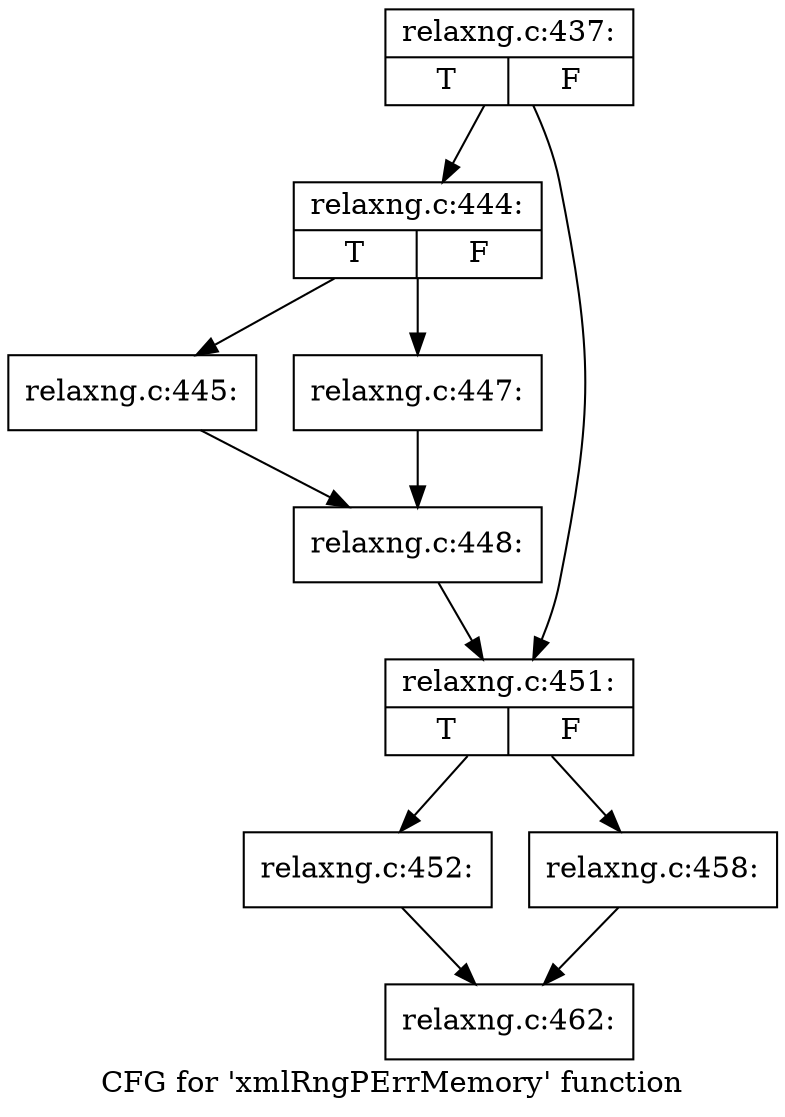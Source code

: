 digraph "CFG for 'xmlRngPErrMemory' function" {
	label="CFG for 'xmlRngPErrMemory' function";

	Node0x3b5e750 [shape=record,label="{relaxng.c:437:|{<s0>T|<s1>F}}"];
	Node0x3b5e750 -> Node0x3b60df0;
	Node0x3b5e750 -> Node0x3b60e40;
	Node0x3b60df0 [shape=record,label="{relaxng.c:444:|{<s0>T|<s1>F}}"];
	Node0x3b60df0 -> Node0x3b61200;
	Node0x3b60df0 -> Node0x3b612a0;
	Node0x3b61200 [shape=record,label="{relaxng.c:445:}"];
	Node0x3b61200 -> Node0x3b61250;
	Node0x3b612a0 [shape=record,label="{relaxng.c:447:}"];
	Node0x3b612a0 -> Node0x3b61250;
	Node0x3b61250 [shape=record,label="{relaxng.c:448:}"];
	Node0x3b61250 -> Node0x3b60e40;
	Node0x3b60e40 [shape=record,label="{relaxng.c:451:|{<s0>T|<s1>F}}"];
	Node0x3b60e40 -> Node0x3b62310;
	Node0x3b60e40 -> Node0x3b623b0;
	Node0x3b62310 [shape=record,label="{relaxng.c:452:}"];
	Node0x3b62310 -> Node0x3b62360;
	Node0x3b623b0 [shape=record,label="{relaxng.c:458:}"];
	Node0x3b623b0 -> Node0x3b62360;
	Node0x3b62360 [shape=record,label="{relaxng.c:462:}"];
}
